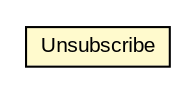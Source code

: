 #!/usr/local/bin/dot
#
# Class diagram 
# Generated by UMLGraph version R5_6-24-gf6e263 (http://www.umlgraph.org/)
#

digraph G {
	edge [fontname="arial",fontsize=10,labelfontname="arial",labelfontsize=10];
	node [fontname="arial",fontsize=10,shape=plaintext];
	nodesep=0.25;
	ranksep=0.5;
	// org.oasis_open.docs.wsn.b_2.Unsubscribe
	c1265065 [label=<<table title="org.oasis_open.docs.wsn.b_2.Unsubscribe" border="0" cellborder="1" cellspacing="0" cellpadding="2" port="p" bgcolor="lemonChiffon" href="./Unsubscribe.html">
		<tr><td><table border="0" cellspacing="0" cellpadding="1">
<tr><td align="center" balign="center"> Unsubscribe </td></tr>
		</table></td></tr>
		</table>>, URL="./Unsubscribe.html", fontname="arial", fontcolor="black", fontsize=10.0];
}

